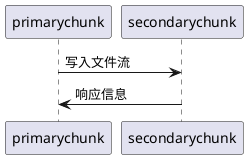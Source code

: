 @startuml "Chunkserver Backup"

primarychunk -> secondarychunk : 写入文件流
primarychunk <- secondarychunk : 响应信息

@enduml